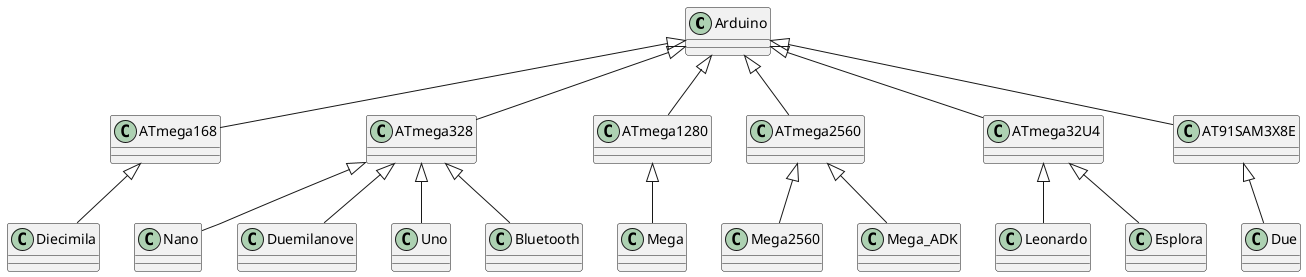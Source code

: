 @startuml
Arduino <|-- ATmega168
Arduino <|-- ATmega328
Arduino <|-- ATmega1280
Arduino <|-- ATmega2560
Arduino <|-- ATmega32U4
Arduino <|-- AT91SAM3X8E
ATmega328 <|-- Nano
ATmega328 <|-- Duemilanove
ATmega328 <|-- Uno
ATmega328 <|-- Bluetooth
ATmega168 <|-- Diecimila
ATmega1280 <|-- Mega
ATmega2560 <|-- Mega2560
ATmega2560 <|-- Mega_ADK
ATmega32U4 <|-- Leonardo
ATmega32U4 <|-- Esplora
AT91SAM3X8E <|-- Due
@enduml